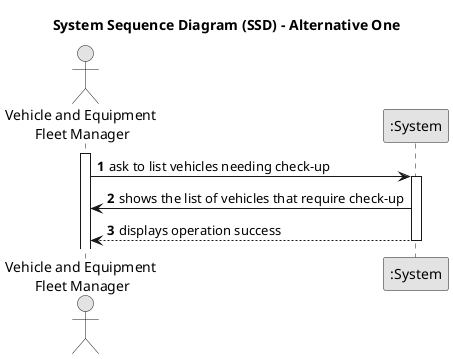 @startuml
skinparam monochrome true
skinparam packageStyle rectangle
skinparam shadowing false

title System Sequence Diagram (SSD) - Alternative One

autonumber

actor "Vehicle and Equipment \nFleet Manager" as Employee
participant ":System" as System

activate Employee

    Employee -> System : ask to list vehicles needing check-up
    activate System

        System -> Employee : shows the list of vehicles that require check-up

    System --> Employee : displays operation success

    deactivate System

@enduml
